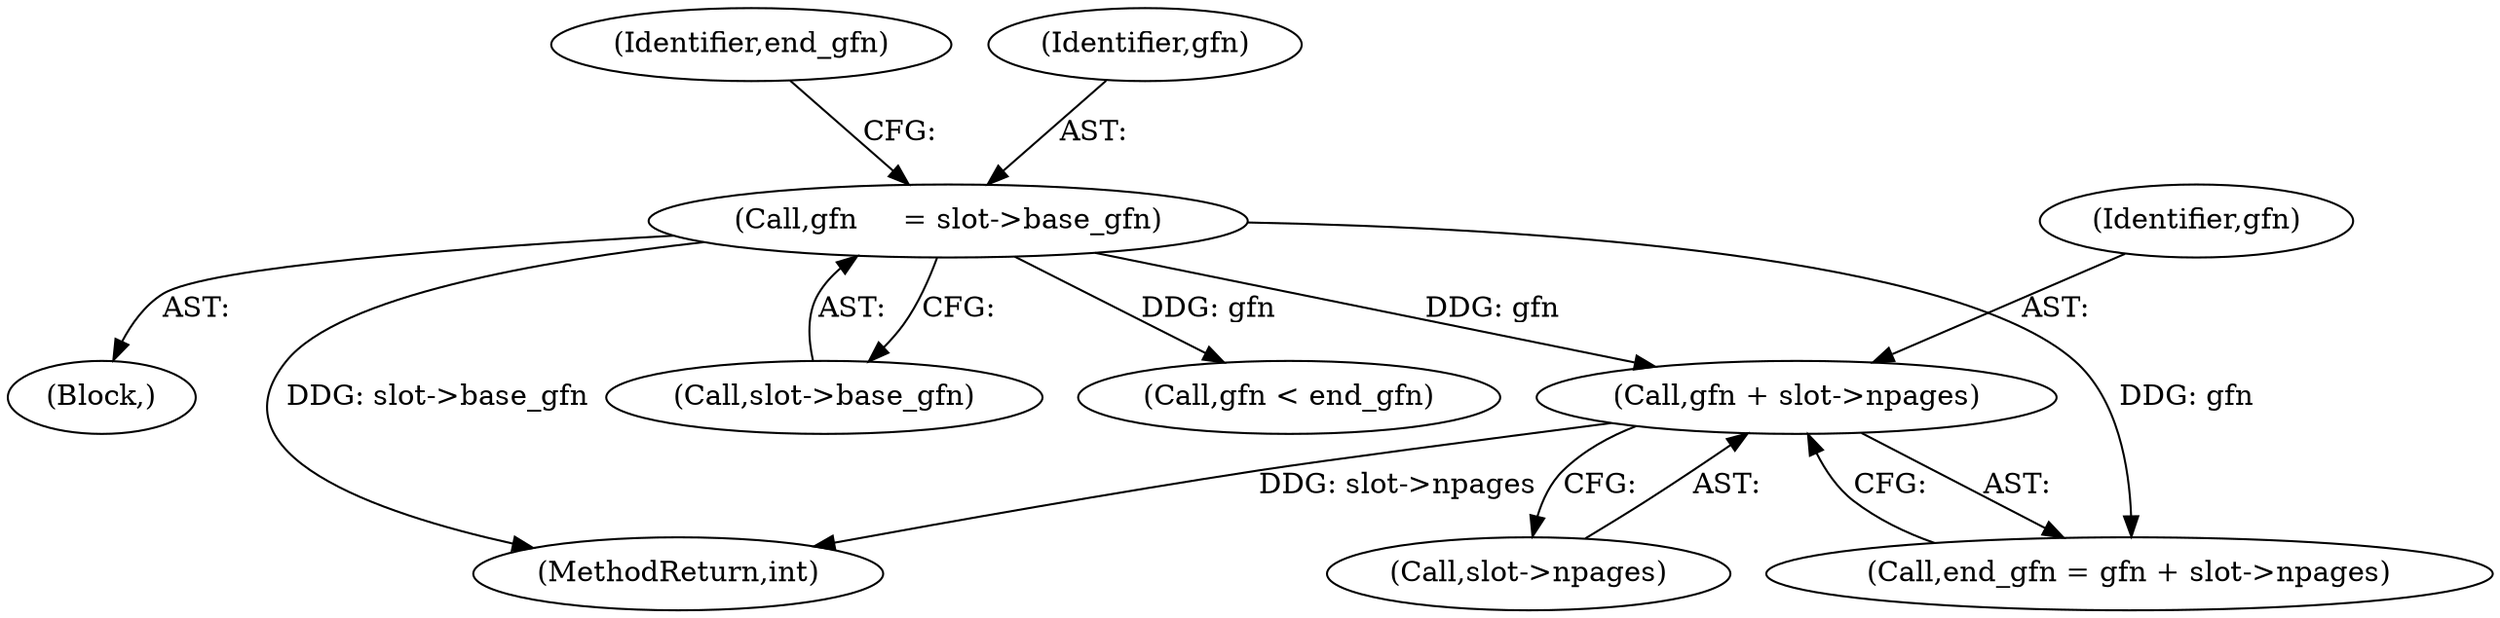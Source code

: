digraph "0_linux_3d32e4dbe71374a6780eaf51d719d76f9a9bf22f@pointer" {
"1000140" [label="(Call,gfn + slot->npages)"];
"1000133" [label="(Call,gfn     = slot->base_gfn)"];
"1000141" [label="(Identifier,gfn)"];
"1000169" [label="(Call,gfn < end_gfn)"];
"1000111" [label="(Block,)"];
"1000133" [label="(Call,gfn     = slot->base_gfn)"];
"1000140" [label="(Call,gfn + slot->npages)"];
"1000142" [label="(Call,slot->npages)"];
"1000139" [label="(Identifier,end_gfn)"];
"1000274" [label="(MethodReturn,int)"];
"1000135" [label="(Call,slot->base_gfn)"];
"1000138" [label="(Call,end_gfn = gfn + slot->npages)"];
"1000134" [label="(Identifier,gfn)"];
"1000140" -> "1000138"  [label="AST: "];
"1000140" -> "1000142"  [label="CFG: "];
"1000141" -> "1000140"  [label="AST: "];
"1000142" -> "1000140"  [label="AST: "];
"1000138" -> "1000140"  [label="CFG: "];
"1000140" -> "1000274"  [label="DDG: slot->npages"];
"1000133" -> "1000140"  [label="DDG: gfn"];
"1000133" -> "1000111"  [label="AST: "];
"1000133" -> "1000135"  [label="CFG: "];
"1000134" -> "1000133"  [label="AST: "];
"1000135" -> "1000133"  [label="AST: "];
"1000139" -> "1000133"  [label="CFG: "];
"1000133" -> "1000274"  [label="DDG: slot->base_gfn"];
"1000133" -> "1000138"  [label="DDG: gfn"];
"1000133" -> "1000169"  [label="DDG: gfn"];
}
